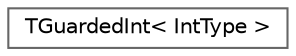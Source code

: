 digraph "Graphical Class Hierarchy"
{
 // INTERACTIVE_SVG=YES
 // LATEX_PDF_SIZE
  bgcolor="transparent";
  edge [fontname=Helvetica,fontsize=10,labelfontname=Helvetica,labelfontsize=10];
  node [fontname=Helvetica,fontsize=10,shape=box,height=0.2,width=0.4];
  rankdir="LR";
  Node0 [id="Node000000",label="TGuardedInt\< IntType \>",height=0.2,width=0.4,color="grey40", fillcolor="white", style="filled",URL="$d4/dcb/classTGuardedInt.html",tooltip="Overflow- and error-checked integer."];
}

